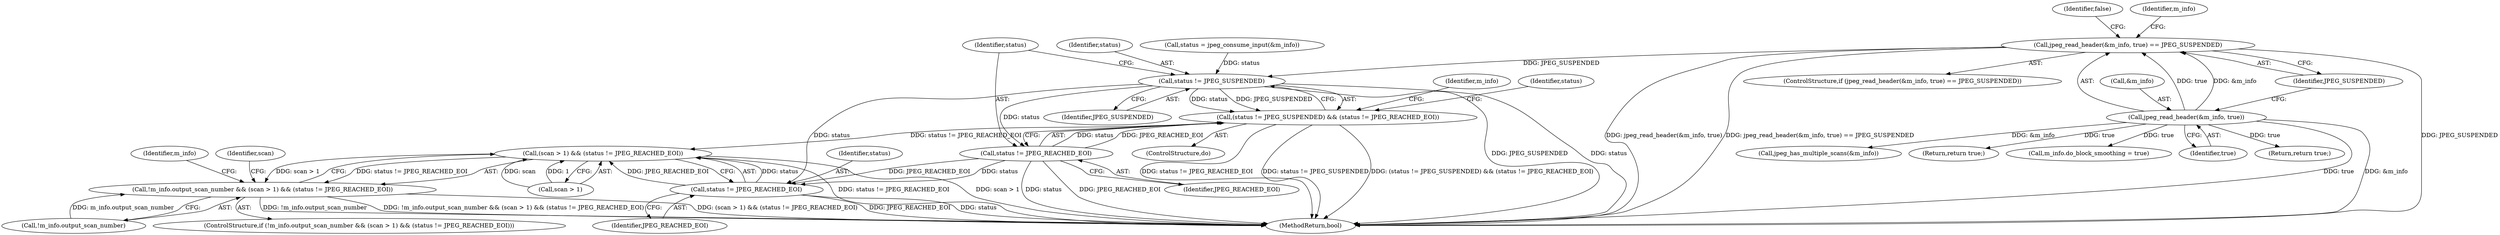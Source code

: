digraph "0_Chrome_f7038db6ef172459f14b1b67a5155b8dd210be0f@API" {
"1000170" [label="(Call,jpeg_read_header(&m_info, true) == JPEG_SUSPENDED)"];
"1000171" [label="(Call,jpeg_read_header(&m_info, true))"];
"1000400" [label="(Call,status != JPEG_SUSPENDED)"];
"1000399" [label="(Call,(status != JPEG_SUSPENDED) && (status != JPEG_REACHED_EOI))"];
"1000426" [label="(Call,(scan > 1) && (status != JPEG_REACHED_EOI))"];
"1000421" [label="(Call,!m_info.output_scan_number && (scan > 1) && (status != JPEG_REACHED_EOI))"];
"1000403" [label="(Call,status != JPEG_REACHED_EOI)"];
"1000430" [label="(Call,status != JPEG_REACHED_EOI)"];
"1000434" [label="(Identifier,scan)"];
"1000394" [label="(Call,status = jpeg_consume_input(&m_info))"];
"1000169" [label="(ControlStructure,if (jpeg_read_header(&m_info, true) == JPEG_SUSPENDED))"];
"1000525" [label="(MethodReturn,bool)"];
"1000174" [label="(Identifier,true)"];
"1000172" [label="(Call,&m_info)"];
"1000392" [label="(ControlStructure,do)"];
"1000431" [label="(Identifier,status)"];
"1000175" [label="(Identifier,JPEG_SUSPENDED)"];
"1000400" [label="(Call,status != JPEG_SUSPENDED)"];
"1000401" [label="(Identifier,status)"];
"1000422" [label="(Call,!m_info.output_scan_number)"];
"1000426" [label="(Call,(scan > 1) && (status != JPEG_REACHED_EOI))"];
"1000427" [label="(Call,scan > 1)"];
"1000404" [label="(Identifier,status)"];
"1000177" [label="(Identifier,false)"];
"1000411" [label="(Identifier,m_info)"];
"1000171" [label="(Call,jpeg_read_header(&m_info, true))"];
"1000283" [label="(Call,jpeg_has_multiple_scans(&m_info))"];
"1000421" [label="(Call,!m_info.output_scan_number && (scan > 1) && (status != JPEG_REACHED_EOI))"];
"1000405" [label="(Identifier,JPEG_REACHED_EOI)"];
"1000432" [label="(Identifier,JPEG_REACHED_EOI)"];
"1000399" [label="(Call,(status != JPEG_SUSPENDED) && (status != JPEG_REACHED_EOI))"];
"1000403" [label="(Call,status != JPEG_REACHED_EOI)"];
"1000420" [label="(ControlStructure,if (!m_info.output_scan_number && (scan > 1) && (status != JPEG_REACHED_EOI)))"];
"1000523" [label="(Return,return true;)"];
"1000170" [label="(Call,jpeg_read_header(&m_info, true) == JPEG_SUSPENDED)"];
"1000343" [label="(Call,m_info.do_block_smoothing = true)"];
"1000320" [label="(Return,return true;)"];
"1000180" [label="(Identifier,m_info)"];
"1000402" [label="(Identifier,JPEG_SUSPENDED)"];
"1000439" [label="(Identifier,m_info)"];
"1000395" [label="(Identifier,status)"];
"1000430" [label="(Call,status != JPEG_REACHED_EOI)"];
"1000170" -> "1000169"  [label="AST: "];
"1000170" -> "1000175"  [label="CFG: "];
"1000171" -> "1000170"  [label="AST: "];
"1000175" -> "1000170"  [label="AST: "];
"1000177" -> "1000170"  [label="CFG: "];
"1000180" -> "1000170"  [label="CFG: "];
"1000170" -> "1000525"  [label="DDG: jpeg_read_header(&m_info, true)"];
"1000170" -> "1000525"  [label="DDG: jpeg_read_header(&m_info, true) == JPEG_SUSPENDED"];
"1000170" -> "1000525"  [label="DDG: JPEG_SUSPENDED"];
"1000171" -> "1000170"  [label="DDG: &m_info"];
"1000171" -> "1000170"  [label="DDG: true"];
"1000170" -> "1000400"  [label="DDG: JPEG_SUSPENDED"];
"1000171" -> "1000174"  [label="CFG: "];
"1000172" -> "1000171"  [label="AST: "];
"1000174" -> "1000171"  [label="AST: "];
"1000175" -> "1000171"  [label="CFG: "];
"1000171" -> "1000525"  [label="DDG: &m_info"];
"1000171" -> "1000525"  [label="DDG: true"];
"1000171" -> "1000283"  [label="DDG: &m_info"];
"1000171" -> "1000320"  [label="DDG: true"];
"1000171" -> "1000343"  [label="DDG: true"];
"1000171" -> "1000523"  [label="DDG: true"];
"1000400" -> "1000399"  [label="AST: "];
"1000400" -> "1000402"  [label="CFG: "];
"1000401" -> "1000400"  [label="AST: "];
"1000402" -> "1000400"  [label="AST: "];
"1000404" -> "1000400"  [label="CFG: "];
"1000399" -> "1000400"  [label="CFG: "];
"1000400" -> "1000525"  [label="DDG: status"];
"1000400" -> "1000525"  [label="DDG: JPEG_SUSPENDED"];
"1000400" -> "1000399"  [label="DDG: status"];
"1000400" -> "1000399"  [label="DDG: JPEG_SUSPENDED"];
"1000394" -> "1000400"  [label="DDG: status"];
"1000400" -> "1000403"  [label="DDG: status"];
"1000400" -> "1000430"  [label="DDG: status"];
"1000399" -> "1000392"  [label="AST: "];
"1000399" -> "1000403"  [label="CFG: "];
"1000403" -> "1000399"  [label="AST: "];
"1000395" -> "1000399"  [label="CFG: "];
"1000411" -> "1000399"  [label="CFG: "];
"1000399" -> "1000525"  [label="DDG: status != JPEG_REACHED_EOI"];
"1000399" -> "1000525"  [label="DDG: status != JPEG_SUSPENDED"];
"1000399" -> "1000525"  [label="DDG: (status != JPEG_SUSPENDED) && (status != JPEG_REACHED_EOI)"];
"1000403" -> "1000399"  [label="DDG: status"];
"1000403" -> "1000399"  [label="DDG: JPEG_REACHED_EOI"];
"1000399" -> "1000426"  [label="DDG: status != JPEG_REACHED_EOI"];
"1000426" -> "1000421"  [label="AST: "];
"1000426" -> "1000427"  [label="CFG: "];
"1000426" -> "1000430"  [label="CFG: "];
"1000427" -> "1000426"  [label="AST: "];
"1000430" -> "1000426"  [label="AST: "];
"1000421" -> "1000426"  [label="CFG: "];
"1000426" -> "1000525"  [label="DDG: scan > 1"];
"1000426" -> "1000525"  [label="DDG: status != JPEG_REACHED_EOI"];
"1000426" -> "1000421"  [label="DDG: scan > 1"];
"1000426" -> "1000421"  [label="DDG: status != JPEG_REACHED_EOI"];
"1000427" -> "1000426"  [label="DDG: scan"];
"1000427" -> "1000426"  [label="DDG: 1"];
"1000430" -> "1000426"  [label="DDG: status"];
"1000430" -> "1000426"  [label="DDG: JPEG_REACHED_EOI"];
"1000421" -> "1000420"  [label="AST: "];
"1000421" -> "1000422"  [label="CFG: "];
"1000422" -> "1000421"  [label="AST: "];
"1000434" -> "1000421"  [label="CFG: "];
"1000439" -> "1000421"  [label="CFG: "];
"1000421" -> "1000525"  [label="DDG: (scan > 1) && (status != JPEG_REACHED_EOI)"];
"1000421" -> "1000525"  [label="DDG: !m_info.output_scan_number"];
"1000421" -> "1000525"  [label="DDG: !m_info.output_scan_number && (scan > 1) && (status != JPEG_REACHED_EOI)"];
"1000422" -> "1000421"  [label="DDG: m_info.output_scan_number"];
"1000403" -> "1000405"  [label="CFG: "];
"1000404" -> "1000403"  [label="AST: "];
"1000405" -> "1000403"  [label="AST: "];
"1000403" -> "1000525"  [label="DDG: JPEG_REACHED_EOI"];
"1000403" -> "1000525"  [label="DDG: status"];
"1000403" -> "1000430"  [label="DDG: status"];
"1000403" -> "1000430"  [label="DDG: JPEG_REACHED_EOI"];
"1000430" -> "1000432"  [label="CFG: "];
"1000431" -> "1000430"  [label="AST: "];
"1000432" -> "1000430"  [label="AST: "];
"1000430" -> "1000525"  [label="DDG: JPEG_REACHED_EOI"];
"1000430" -> "1000525"  [label="DDG: status"];
}
